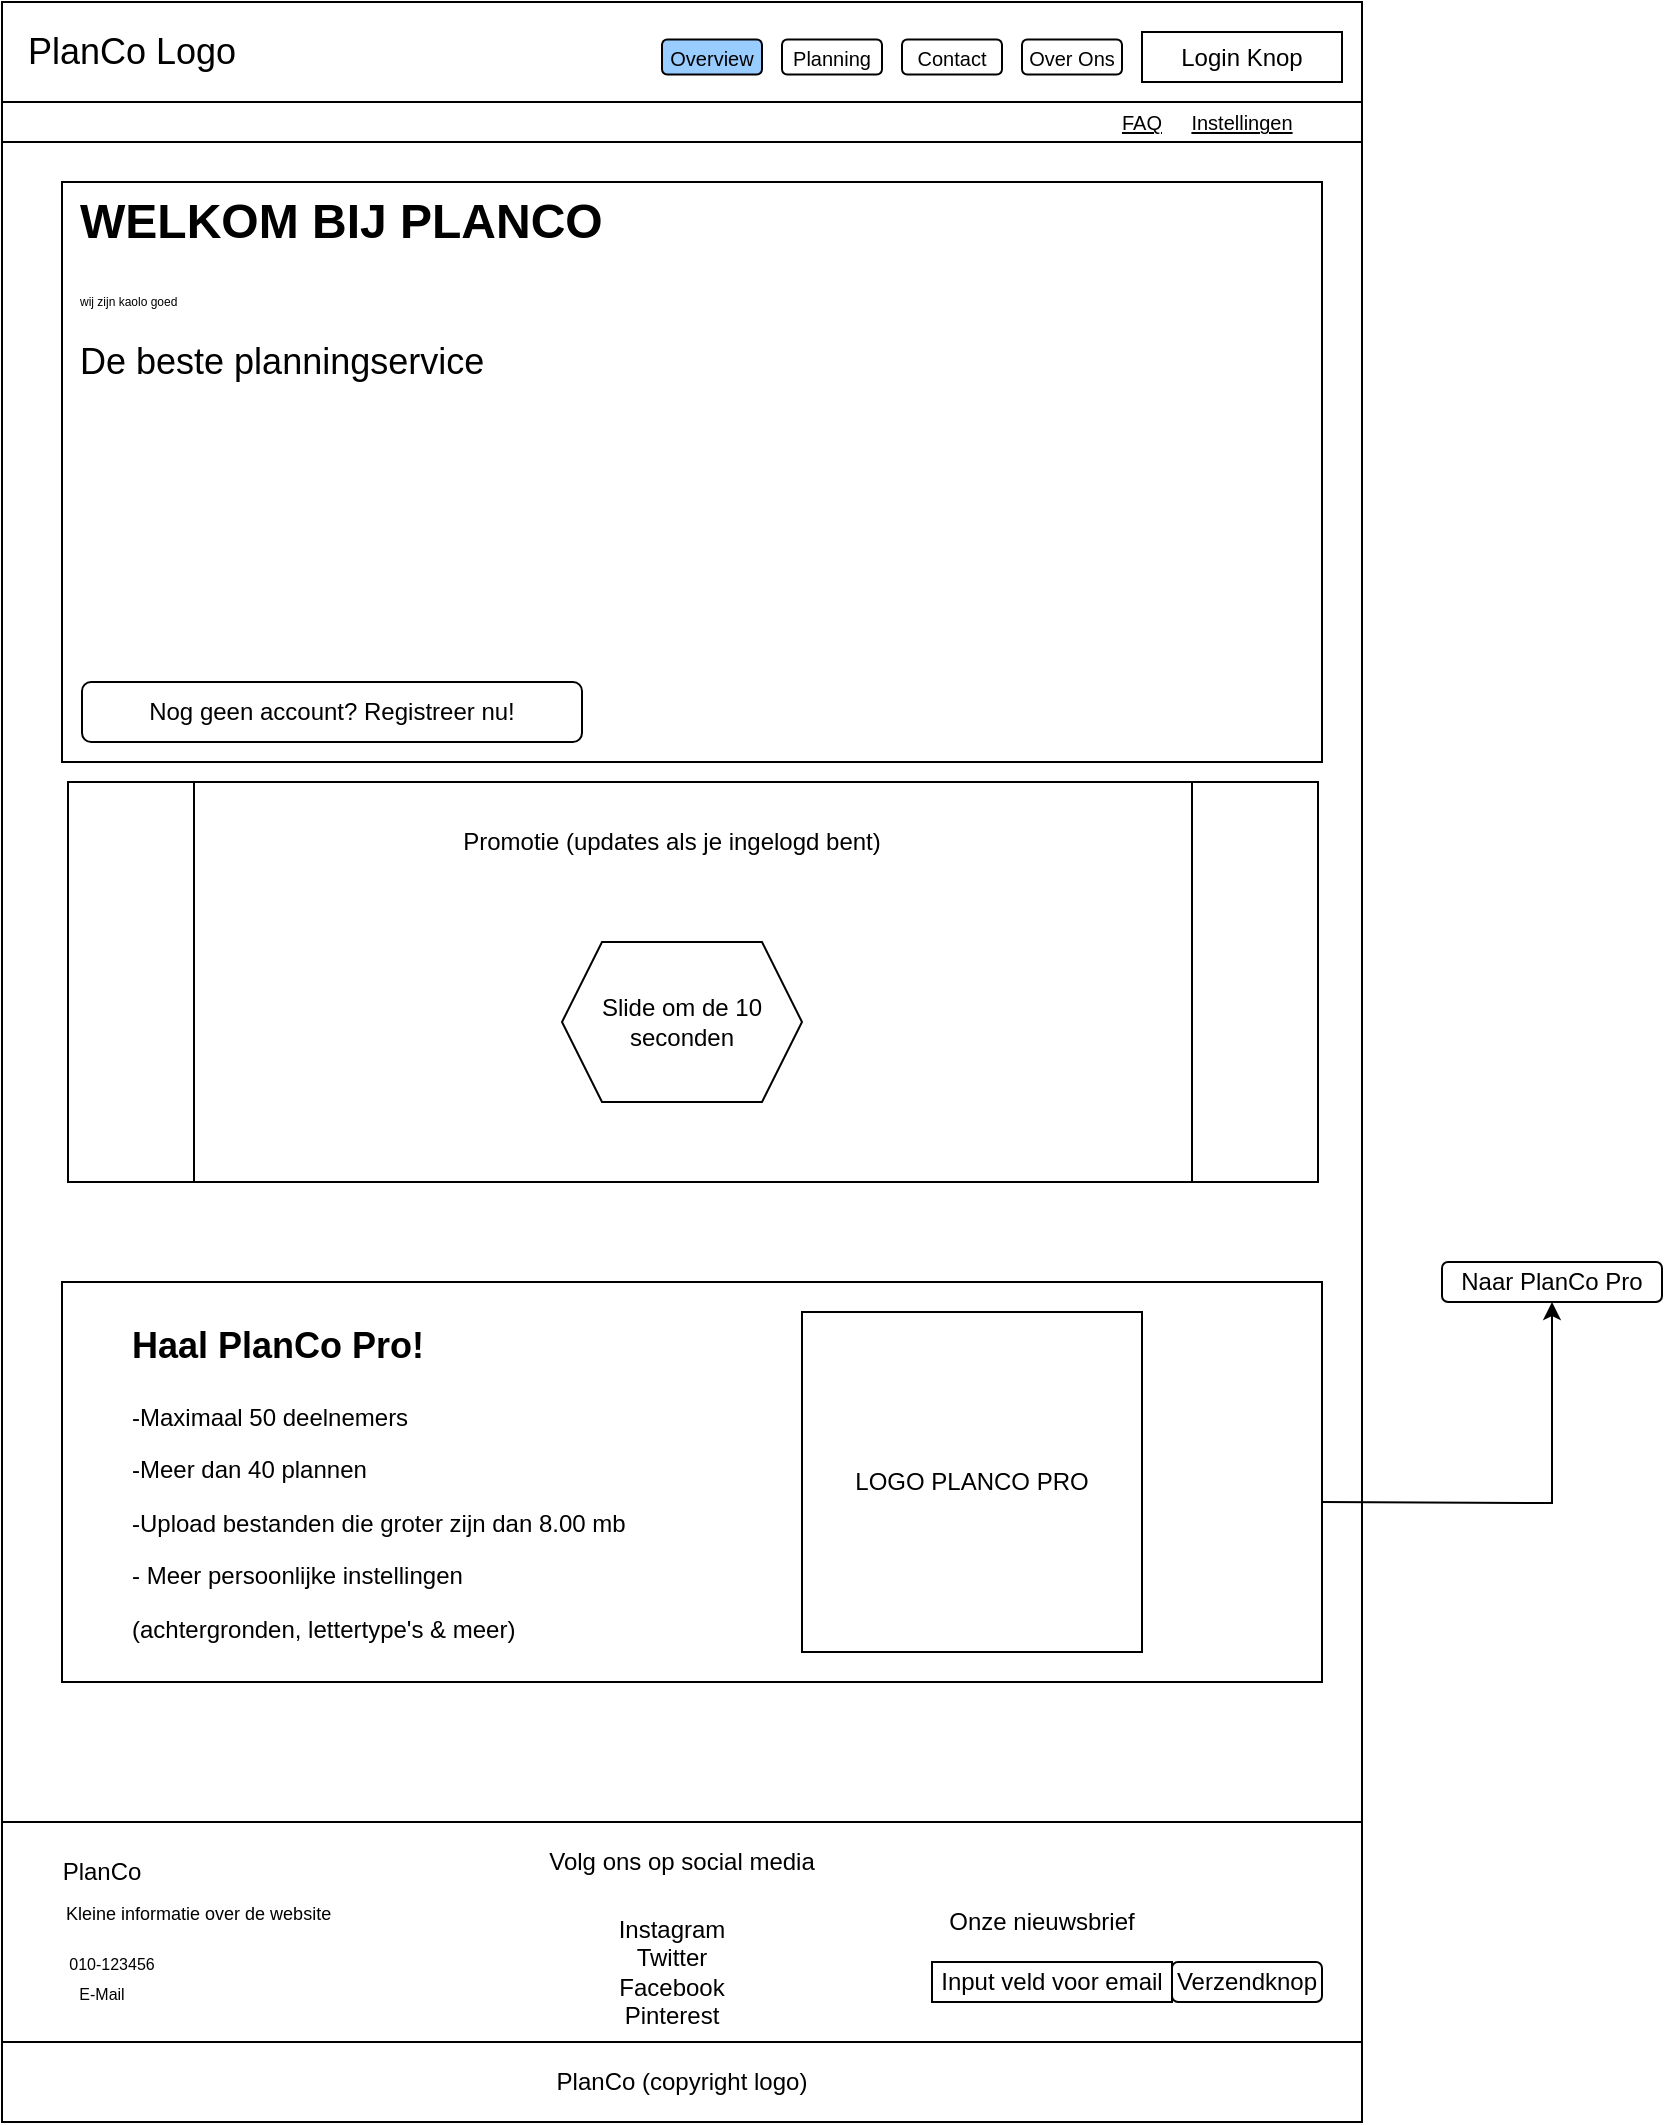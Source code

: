 <mxfile version="14.7.7" type="device"><diagram id="LRpUp_6RS-3nK-PpiWoq" name="Page-1"><mxGraphModel dx="2476" dy="1160" grid="1" gridSize="10" guides="1" tooltips="1" connect="1" arrows="1" fold="1" page="1" pageScale="1" pageWidth="850" pageHeight="1100" math="0" shadow="0"><root><mxCell id="0"/><mxCell id="1" parent="0"/><mxCell id="OD7fnyG7MY1mXcVCw52C-1" value="" style="rounded=0;whiteSpace=wrap;html=1;" vertex="1" parent="1"><mxGeometry x="80" y="40" width="680" height="1020" as="geometry"/></mxCell><mxCell id="OD7fnyG7MY1mXcVCw52C-3" value="" style="rounded=0;whiteSpace=wrap;html=1;" vertex="1" parent="1"><mxGeometry x="80" y="40" width="680" height="50" as="geometry"/></mxCell><mxCell id="OD7fnyG7MY1mXcVCw52C-4" value="&lt;font style=&quot;font-size: 18px&quot;&gt;PlanCo Logo&lt;/font&gt;" style="text;html=1;strokeColor=none;fillColor=none;align=center;verticalAlign=middle;whiteSpace=wrap;rounded=0;" vertex="1" parent="1"><mxGeometry x="80" y="50" width="130" height="30" as="geometry"/></mxCell><mxCell id="OD7fnyG7MY1mXcVCw52C-5" value="Login Knop" style="rounded=0;whiteSpace=wrap;html=1;" vertex="1" parent="1"><mxGeometry x="650" y="55" width="100" height="25" as="geometry"/></mxCell><mxCell id="OD7fnyG7MY1mXcVCw52C-6" value="&lt;span style=&quot;font-size: 10px&quot;&gt;Overview&lt;/span&gt;" style="rounded=1;whiteSpace=wrap;html=1;fillColor=#99CCFF;" vertex="1" parent="1"><mxGeometry x="410" y="58.75" width="50" height="17.5" as="geometry"/></mxCell><mxCell id="OD7fnyG7MY1mXcVCw52C-7" value="&lt;span style=&quot;font-size: 10px&quot;&gt;Planning&lt;/span&gt;" style="rounded=1;whiteSpace=wrap;html=1;" vertex="1" parent="1"><mxGeometry x="470" y="58.75" width="50" height="17.5" as="geometry"/></mxCell><mxCell id="OD7fnyG7MY1mXcVCw52C-8" value="&lt;span style=&quot;font-size: 10px&quot;&gt;Over Ons&lt;/span&gt;" style="rounded=1;whiteSpace=wrap;html=1;" vertex="1" parent="1"><mxGeometry x="590" y="58.75" width="50" height="17.5" as="geometry"/></mxCell><mxCell id="OD7fnyG7MY1mXcVCw52C-9" value="&lt;span style=&quot;font-size: 10px&quot;&gt;Contact&lt;/span&gt;" style="rounded=1;whiteSpace=wrap;html=1;" vertex="1" parent="1"><mxGeometry x="530" y="58.75" width="50" height="17.5" as="geometry"/></mxCell><mxCell id="OD7fnyG7MY1mXcVCw52C-12" value="" style="rounded=0;whiteSpace=wrap;html=1;" vertex="1" parent="1"><mxGeometry x="80" y="90" width="680" height="20" as="geometry"/></mxCell><mxCell id="OD7fnyG7MY1mXcVCw52C-13" value="&lt;font style=&quot;font-size: 10px&quot;&gt;&lt;u&gt;Instellingen&lt;/u&gt;&lt;/font&gt;" style="text;html=1;strokeColor=none;fillColor=none;align=center;verticalAlign=middle;whiteSpace=wrap;rounded=0;" vertex="1" parent="1"><mxGeometry x="680" y="90" width="40" height="20" as="geometry"/></mxCell><mxCell id="OD7fnyG7MY1mXcVCw52C-14" value="&lt;font style=&quot;font-size: 10px&quot;&gt;&lt;u&gt;FAQ&lt;/u&gt;&lt;/font&gt;" style="text;html=1;strokeColor=none;fillColor=none;align=center;verticalAlign=middle;whiteSpace=wrap;rounded=0;" vertex="1" parent="1"><mxGeometry x="630" y="90" width="40" height="20" as="geometry"/></mxCell><mxCell id="OD7fnyG7MY1mXcVCw52C-16" value="" style="rounded=0;whiteSpace=wrap;html=1;" vertex="1" parent="1"><mxGeometry x="80" y="950" width="680" height="110" as="geometry"/></mxCell><mxCell id="OD7fnyG7MY1mXcVCw52C-23" value="PlanCo (copyright logo)" style="rounded=0;whiteSpace=wrap;html=1;fillColor=#FFFFFF;" vertex="1" parent="1"><mxGeometry x="80" y="1060" width="680" height="40" as="geometry"/></mxCell><mxCell id="OD7fnyG7MY1mXcVCw52C-24" value="PlanCo" style="text;html=1;strokeColor=none;fillColor=none;align=center;verticalAlign=middle;whiteSpace=wrap;rounded=0;" vertex="1" parent="1"><mxGeometry x="100" y="965" width="60" height="20" as="geometry"/></mxCell><mxCell id="OD7fnyG7MY1mXcVCw52C-25" value="&lt;font style=&quot;font-size: 9px&quot;&gt;Kleine informatie over de website&lt;/font&gt;" style="text;html=1;strokeColor=none;fillColor=none;align=left;verticalAlign=middle;whiteSpace=wrap;rounded=0;" vertex="1" parent="1"><mxGeometry x="110" y="975" width="160" height="40" as="geometry"/></mxCell><mxCell id="OD7fnyG7MY1mXcVCw52C-26" value="&lt;span style=&quot;font-size: 8px&quot;&gt;010-123456&lt;/span&gt;" style="text;html=1;strokeColor=none;fillColor=none;align=center;verticalAlign=middle;whiteSpace=wrap;rounded=0;" vertex="1" parent="1"><mxGeometry x="110" y="1015" width="50" height="10" as="geometry"/></mxCell><mxCell id="OD7fnyG7MY1mXcVCw52C-27" value="&lt;font style=&quot;font-size: 8px&quot;&gt;E-Mail&lt;/font&gt;" style="text;html=1;strokeColor=none;fillColor=none;align=center;verticalAlign=middle;whiteSpace=wrap;rounded=0;" vertex="1" parent="1"><mxGeometry x="110" y="1025" width="40" height="20" as="geometry"/></mxCell><mxCell id="OD7fnyG7MY1mXcVCw52C-29" value="Volg ons op social media" style="text;html=1;strokeColor=none;fillColor=none;align=center;verticalAlign=middle;whiteSpace=wrap;rounded=0;" vertex="1" parent="1"><mxGeometry x="350" y="960" width="140" height="20" as="geometry"/></mxCell><mxCell id="OD7fnyG7MY1mXcVCw52C-30" value="Onze nieuwsbrief" style="text;html=1;strokeColor=none;fillColor=none;align=center;verticalAlign=middle;whiteSpace=wrap;rounded=0;" vertex="1" parent="1"><mxGeometry x="545" y="990" width="110" height="20" as="geometry"/></mxCell><mxCell id="OD7fnyG7MY1mXcVCw52C-31" value="Input veld voor email" style="rounded=0;whiteSpace=wrap;html=1;fillColor=#FFFFFF;" vertex="1" parent="1"><mxGeometry x="545" y="1020" width="120" height="20" as="geometry"/></mxCell><mxCell id="OD7fnyG7MY1mXcVCw52C-32" value="Verzendknop" style="rounded=1;whiteSpace=wrap;html=1;fillColor=#FFFFFF;" vertex="1" parent="1"><mxGeometry x="665" y="1020" width="75" height="20" as="geometry"/></mxCell><mxCell id="OD7fnyG7MY1mXcVCw52C-33" value="Instagram&lt;br&gt;Twitter&lt;br&gt;Facebook&lt;br&gt;Pinterest" style="text;html=1;strokeColor=none;fillColor=none;align=center;verticalAlign=middle;whiteSpace=wrap;rounded=0;" vertex="1" parent="1"><mxGeometry x="380" y="1000" width="70" height="50" as="geometry"/></mxCell><mxCell id="OD7fnyG7MY1mXcVCw52C-35" value="" style="shape=process;whiteSpace=wrap;html=1;backgroundOutline=1;fillColor=#FFFFFF;" vertex="1" parent="1"><mxGeometry x="113" y="430" width="625" height="200" as="geometry"/></mxCell><mxCell id="OD7fnyG7MY1mXcVCw52C-36" value="" style="rounded=0;whiteSpace=wrap;html=1;fillColor=#FFFFFF;" vertex="1" parent="1"><mxGeometry x="110" y="680" width="630" height="200" as="geometry"/></mxCell><mxCell id="OD7fnyG7MY1mXcVCw52C-38" value="Promotie (updates als je ingelogd bent)" style="text;html=1;strokeColor=none;fillColor=none;align=center;verticalAlign=middle;whiteSpace=wrap;rounded=0;" vertex="1" parent="1"><mxGeometry x="285" y="450" width="260" height="20" as="geometry"/></mxCell><mxCell id="OD7fnyG7MY1mXcVCw52C-41" value="Slide om de 10 seconden" style="shape=hexagon;perimeter=hexagonPerimeter2;whiteSpace=wrap;html=1;fixedSize=1;fillColor=#FFFFFF;" vertex="1" parent="1"><mxGeometry x="360" y="510" width="120" height="80" as="geometry"/></mxCell><mxCell id="OD7fnyG7MY1mXcVCw52C-61" style="edgeStyle=orthogonalEdgeStyle;rounded=0;orthogonalLoop=1;jettySize=auto;html=1;entryX=0.5;entryY=1;entryDx=0;entryDy=0;" edge="1" parent="1" target="OD7fnyG7MY1mXcVCw52C-54"><mxGeometry relative="1" as="geometry"><mxPoint x="740" y="790" as="sourcePoint"/></mxGeometry></mxCell><mxCell id="OD7fnyG7MY1mXcVCw52C-51" value="&lt;h1&gt;&lt;font style=&quot;font-size: 18px&quot;&gt;Haal PlanCo Pro!&lt;/font&gt;&lt;/h1&gt;&lt;p&gt;-Maximaal 50 deelnemers&lt;/p&gt;&lt;p&gt;-Meer dan 40 plannen&lt;/p&gt;&lt;p&gt;-Upload bestanden die groter zijn dan 8.00 mb&lt;/p&gt;&lt;p&gt;- Meer persoonlijke instellingen&lt;/p&gt;&lt;p&gt;(achtergronden, lettertype's &amp;amp; meer)&lt;/p&gt;" style="text;html=1;strokeColor=none;fillColor=none;spacing=5;spacingTop=-20;whiteSpace=wrap;overflow=hidden;rounded=0;" vertex="1" parent="1"><mxGeometry x="140" y="690" width="550" height="200" as="geometry"/></mxCell><mxCell id="OD7fnyG7MY1mXcVCw52C-54" value="Naar PlanCo Pro" style="rounded=1;whiteSpace=wrap;html=1;fillColor=#FFFFFF;" vertex="1" parent="1"><mxGeometry x="800" y="670" width="110" height="20" as="geometry"/></mxCell><mxCell id="OD7fnyG7MY1mXcVCw52C-59" value="LOGO PLANCO PRO" style="whiteSpace=wrap;html=1;aspect=fixed;fillColor=#FFFFFF;" vertex="1" parent="1"><mxGeometry x="480" y="695" width="170" height="170" as="geometry"/></mxCell><mxCell id="OD7fnyG7MY1mXcVCw52C-65" value="" style="rounded=0;whiteSpace=wrap;html=1;fillColor=#FFFFFF;" vertex="1" parent="1"><mxGeometry x="110" y="130" width="630" height="290" as="geometry"/></mxCell><mxCell id="OD7fnyG7MY1mXcVCw52C-63" value="&lt;h1&gt;WELKOM BIJ PLANCO&lt;/h1&gt;&lt;div&gt;&lt;font style=&quot;font-size: 6px&quot;&gt;wij zijn kaolo goed&lt;/font&gt;&lt;/div&gt;&lt;div&gt;&lt;br&gt;&lt;/div&gt;&lt;div&gt;&lt;font style=&quot;font-size: 18px&quot;&gt;De beste planningservice&lt;/font&gt;&lt;/div&gt;&lt;p&gt;&lt;/p&gt;" style="text;html=1;strokeColor=none;fillColor=none;spacing=5;spacingTop=-20;whiteSpace=wrap;overflow=hidden;rounded=0;" vertex="1" parent="1"><mxGeometry x="113.75" y="130" width="626.25" height="290" as="geometry"/></mxCell><mxCell id="OD7fnyG7MY1mXcVCw52C-69" value="Nog geen account? Registreer nu!" style="rounded=1;whiteSpace=wrap;html=1;fillColor=#FFFFFF;" vertex="1" parent="1"><mxGeometry x="120" y="380" width="250" height="30" as="geometry"/></mxCell></root></mxGraphModel></diagram></mxfile>